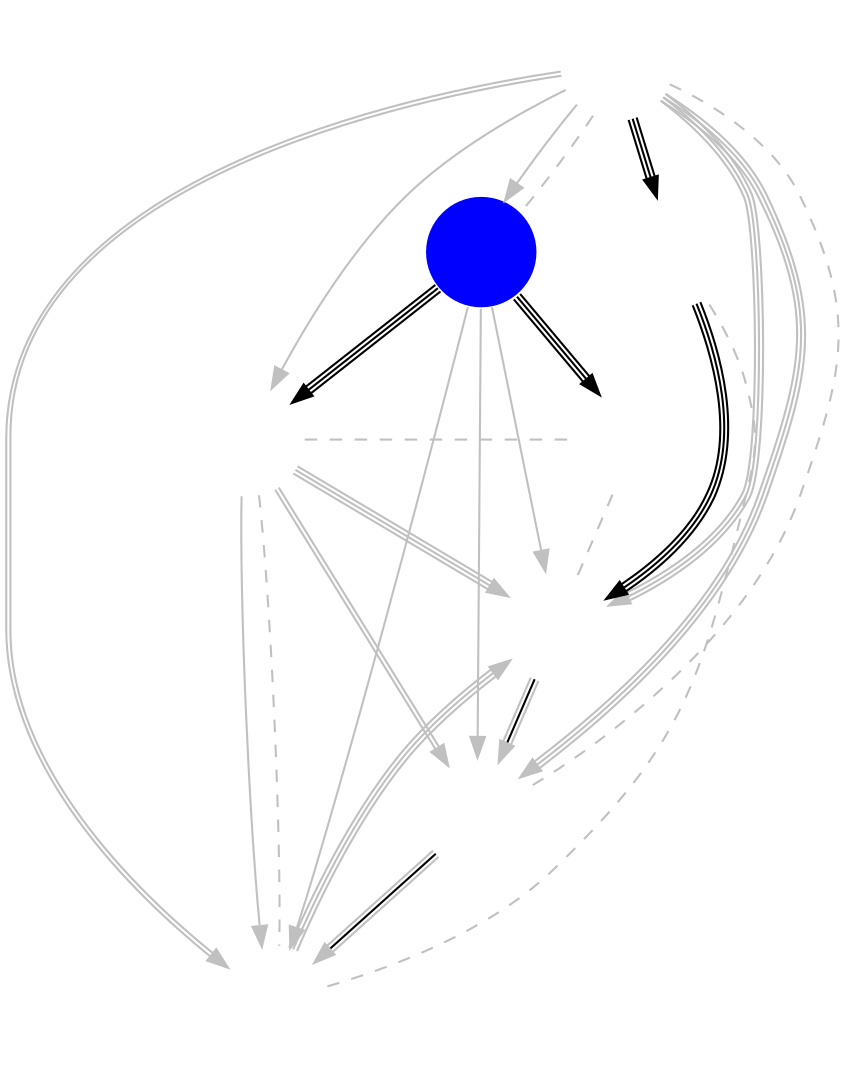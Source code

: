 digraph EU {
	node [shape=circle fixedsize=true width=.75 label="" color="white"];
	imagepath="logos/";
	TL	[ image="liquid.png" style="filled" fillcolor="blue" ];
	FNC	[ image="fnatic.png" ];
	TRC	[ image="tricked.png" ];
	PD	[ image="playing-ducks.png" ];
	EXP	[ image="expert.png" ];
	DIG	[ image="dignitas.png" ];
	ZE	[ image="zealots.png" ];
	TGG	[ image="team-good-guys.png" ];

	/* Phase 1 Aggregates */
	FNC	->	TL	[ color="gray" ]
	TL	->	TRC	[ color="gray" ]
	TL	->	PD	[ color="gray" ]
	TL	->	EXP	[ color="gray" ]
//	TL	->	DIG	[ color="gray" ]
	FNC	->	TRC	[ color="gray:gray:gray" ]
	FNC	->	PD	[ color="gray:gray:gray" ]
	FNC	->	EXP	[ color="gray:gray" ]
	FNC	->	DIG	[ color="gray" ]
//	TRC	->	PD	[ color="gray" ]
//	EXP	->	TRC	[ color="gray" ]
	DIG	->	TRC	[ color="gray:gray" ]
	EXP	->	PD	[ color="gray:gray:gray" constraint="false" ]
	DIG	->	PD	[ color="gray:gray:gray" ]
	DIG	->	EXP	[ color="gray" ]

	/* Week 1 */
	TRC	->	EXP	[ color="gray:black:gray" ]
	ZE	->	PD	[ color="black:black:black" ]
	PD	->	TRC	[ color="gray:black:gray" ]
	TL	->	TGG	[ color="black:black:black" ]
	FNC	->	ZE	[ color="black:black:black" ]
	TL	->	DIG	[ color="black:black:black" ]

	edge [ color="gray" dir="none" constraint="false" style="dashed"]

	/* Week 2 */
	FNC	->	TL
	DIG	->	TGG
	EXP	->	ZE
	PD	->	TGG
	DIG	->	EXP
	FNC	->	TRC
}
